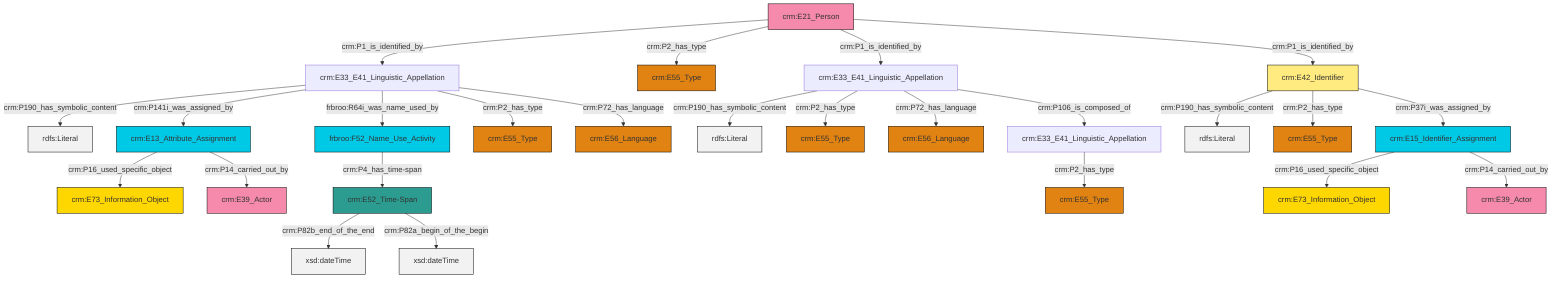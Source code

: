 graph TD
classDef Literal fill:#f2f2f2,stroke:#000000;
classDef CRM_Entity fill:#FFFFFF,stroke:#000000;
classDef Temporal_Entity fill:#00C9E6, stroke:#000000;
classDef Type fill:#E18312, stroke:#000000;
classDef Time-Span fill:#2C9C91, stroke:#000000;
classDef Appellation fill:#FFEB7F, stroke:#000000;
classDef Place fill:#008836, stroke:#000000;
classDef Persistent_Item fill:#B266B2, stroke:#000000;
classDef Conceptual_Object fill:#FFD700, stroke:#000000;
classDef Physical_Thing fill:#D2B48C, stroke:#000000;
classDef Actor fill:#f58aad, stroke:#000000;
classDef PC_Classes fill:#4ce600, stroke:#000000;
classDef Multi fill:#cccccc,stroke:#000000;

0["crm:E13_Attribute_Assignment"]:::Temporal_Entity -->|crm:P16_used_specific_object| 1["crm:E73_Information_Object"]:::Conceptual_Object
4["frbroo:F52_Name_Use_Activity"]:::Temporal_Entity -->|crm:P4_has_time-span| 8["crm:E52_Time-Span"]:::Time-Span
9["crm:E42_Identifier"]:::Appellation -->|crm:P190_has_symbolic_content| 10[rdfs:Literal]:::Literal
11["crm:E21_Person"]:::Actor -->|crm:P1_is_identified_by| 12["crm:E33_E41_Linguistic_Appellation"]:::Default
12["crm:E33_E41_Linguistic_Appellation"]:::Default -->|crm:P190_has_symbolic_content| 14[rdfs:Literal]:::Literal
0["crm:E13_Attribute_Assignment"]:::Temporal_Entity -->|crm:P14_carried_out_by| 2["crm:E39_Actor"]:::Actor
8["crm:E52_Time-Span"]:::Time-Span -->|crm:P82b_end_of_the_end| 21[xsd:dateTime]:::Literal
8["crm:E52_Time-Span"]:::Time-Span -->|crm:P82a_begin_of_the_begin| 22[xsd:dateTime]:::Literal
23["crm:E15_Identifier_Assignment"]:::Temporal_Entity -->|crm:P16_used_specific_object| 6["crm:E73_Information_Object"]:::Conceptual_Object
23["crm:E15_Identifier_Assignment"]:::Temporal_Entity -->|crm:P14_carried_out_by| 24["crm:E39_Actor"]:::Actor
11["crm:E21_Person"]:::Actor -->|crm:P2_has_type| 27["crm:E55_Type"]:::Type
12["crm:E33_E41_Linguistic_Appellation"]:::Default -->|crm:P141i_was_assigned_by| 0["crm:E13_Attribute_Assignment"]:::Temporal_Entity
11["crm:E21_Person"]:::Actor -->|crm:P1_is_identified_by| 28["crm:E33_E41_Linguistic_Appellation"]:::Default
11["crm:E21_Person"]:::Actor -->|crm:P1_is_identified_by| 9["crm:E42_Identifier"]:::Appellation
9["crm:E42_Identifier"]:::Appellation -->|crm:P2_has_type| 30["crm:E55_Type"]:::Type
9["crm:E42_Identifier"]:::Appellation -->|crm:P37i_was_assigned_by| 23["crm:E15_Identifier_Assignment"]:::Temporal_Entity
12["crm:E33_E41_Linguistic_Appellation"]:::Default -->|frbroo:R64i_was_name_used_by| 4["frbroo:F52_Name_Use_Activity"]:::Temporal_Entity
28["crm:E33_E41_Linguistic_Appellation"]:::Default -->|crm:P190_has_symbolic_content| 32[rdfs:Literal]:::Literal
17["crm:E33_E41_Linguistic_Appellation"]:::Default -->|crm:P2_has_type| 35["crm:E55_Type"]:::Type
28["crm:E33_E41_Linguistic_Appellation"]:::Default -->|crm:P2_has_type| 19["crm:E55_Type"]:::Type
12["crm:E33_E41_Linguistic_Appellation"]:::Default -->|crm:P2_has_type| 15["crm:E55_Type"]:::Type
12["crm:E33_E41_Linguistic_Appellation"]:::Default -->|crm:P72_has_language| 40["crm:E56_Language"]:::Type
28["crm:E33_E41_Linguistic_Appellation"]:::Default -->|crm:P72_has_language| 33["crm:E56_Language"]:::Type
28["crm:E33_E41_Linguistic_Appellation"]:::Default -->|crm:P106_is_composed_of| 17["crm:E33_E41_Linguistic_Appellation"]:::Default